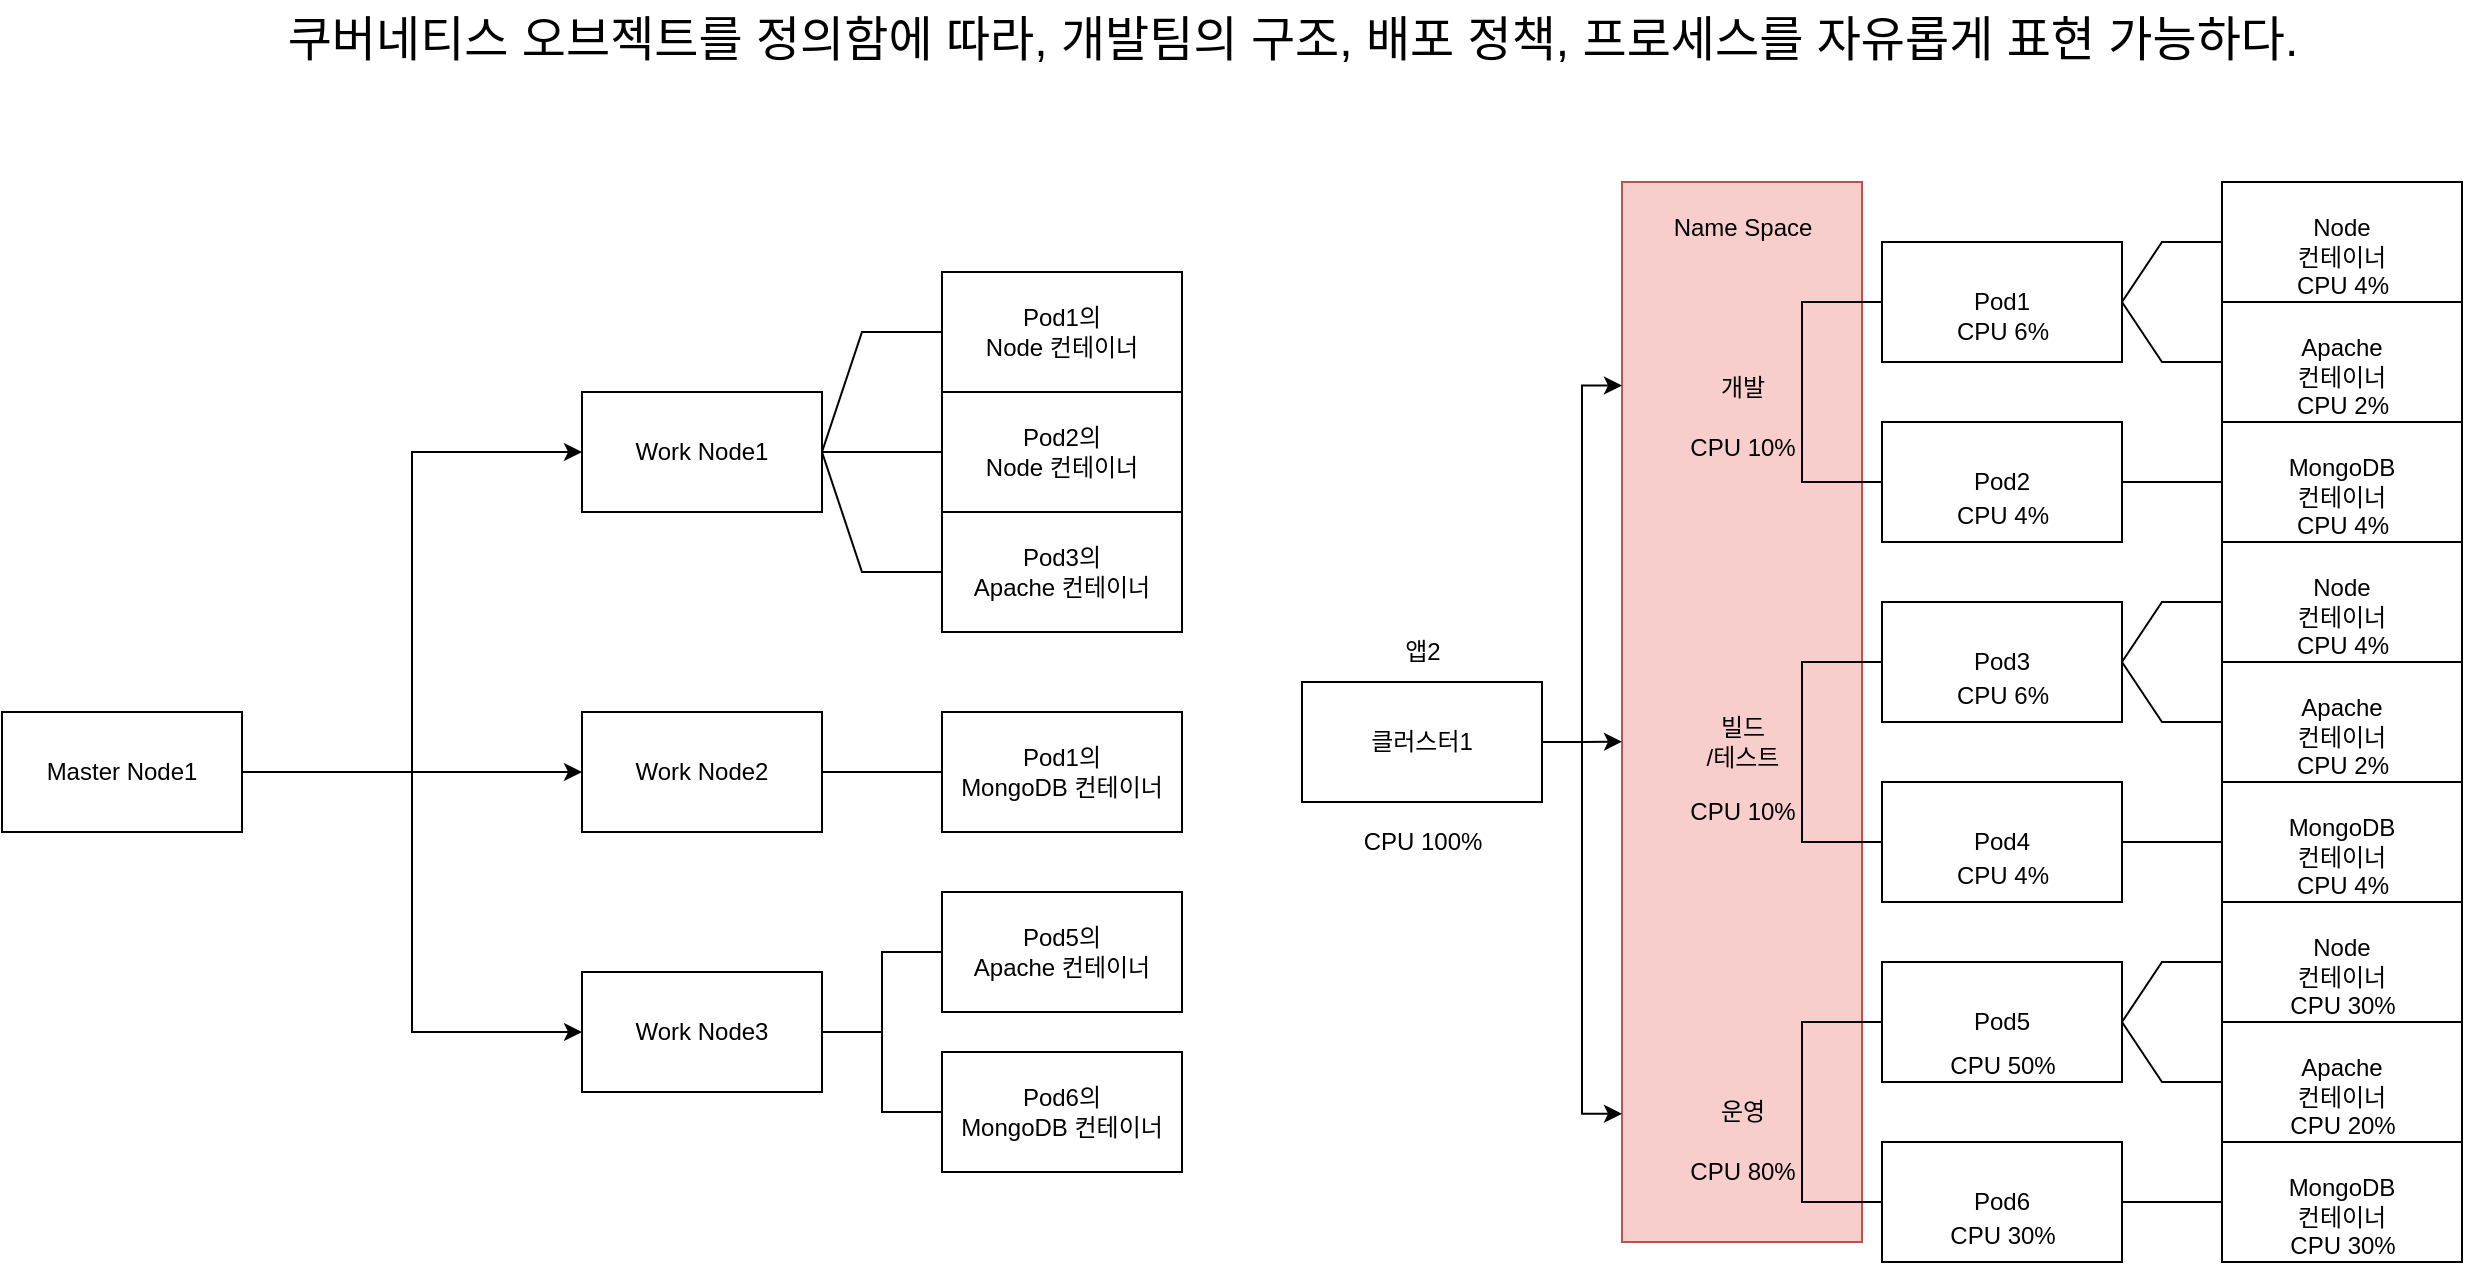 <mxfile version="22.1.11" type="github">
  <diagram name="페이지-1" id="B5OyfjskEJdqnIWNUgS6">
    <mxGraphModel dx="1618" dy="650" grid="1" gridSize="10" guides="1" tooltips="1" connect="1" arrows="1" fold="1" page="1" pageScale="1" pageWidth="827" pageHeight="1169" math="0" shadow="0">
      <root>
        <mxCell id="0" />
        <mxCell id="1" parent="0" />
        <mxCell id="EyhtXwN8njXN5byT3Yx3-49" value="" style="rounded=0;whiteSpace=wrap;html=1;fillColor=#f8cecc;strokeColor=#b85450;" parent="1" vertex="1">
          <mxGeometry x="520" y="311" width="120" height="530" as="geometry" />
        </mxCell>
        <mxCell id="EyhtXwN8njXN5byT3Yx3-50" value="클러스터1" style="whiteSpace=wrap;html=1;" parent="1" vertex="1">
          <mxGeometry x="360" y="561" width="120" height="60" as="geometry" />
        </mxCell>
        <mxCell id="EyhtXwN8njXN5byT3Yx3-51" value="Pod1" style="whiteSpace=wrap;html=1;" parent="1" vertex="1">
          <mxGeometry x="650" y="341" width="120" height="60" as="geometry" />
        </mxCell>
        <mxCell id="EyhtXwN8njXN5byT3Yx3-52" value="Pod3" style="whiteSpace=wrap;html=1;" parent="1" vertex="1">
          <mxGeometry x="650" y="521" width="120" height="60" as="geometry" />
        </mxCell>
        <mxCell id="EyhtXwN8njXN5byT3Yx3-53" value="Pod2" style="whiteSpace=wrap;html=1;" parent="1" vertex="1">
          <mxGeometry x="650" y="431" width="120" height="60" as="geometry" />
        </mxCell>
        <mxCell id="EyhtXwN8njXN5byT3Yx3-54" value="Pod4" style="whiteSpace=wrap;html=1;" parent="1" vertex="1">
          <mxGeometry x="650" y="611" width="120" height="60" as="geometry" />
        </mxCell>
        <mxCell id="EyhtXwN8njXN5byT3Yx3-55" value="Pod6" style="whiteSpace=wrap;html=1;" parent="1" vertex="1">
          <mxGeometry x="650" y="791" width="120" height="60" as="geometry" />
        </mxCell>
        <mxCell id="EyhtXwN8njXN5byT3Yx3-56" value="Pod5" style="whiteSpace=wrap;html=1;" parent="1" vertex="1">
          <mxGeometry x="650" y="701" width="120" height="60" as="geometry" />
        </mxCell>
        <mxCell id="EyhtXwN8njXN5byT3Yx3-57" value="" style="endArrow=none;html=1;rounded=0;" parent="1" edge="1">
          <mxGeometry width="50" height="50" relative="1" as="geometry">
            <mxPoint x="650" y="461" as="sourcePoint" />
            <mxPoint x="650" y="371" as="targetPoint" />
            <Array as="points">
              <mxPoint x="610" y="461" />
              <mxPoint x="610" y="371" />
            </Array>
          </mxGeometry>
        </mxCell>
        <mxCell id="EyhtXwN8njXN5byT3Yx3-58" value="개발" style="text;html=1;align=center;verticalAlign=middle;resizable=0;points=[];autosize=1;strokeColor=none;fillColor=none;" parent="1" vertex="1">
          <mxGeometry x="555" y="399" width="50" height="30" as="geometry" />
        </mxCell>
        <mxCell id="EyhtXwN8njXN5byT3Yx3-59" value="Name Space" style="text;html=1;align=center;verticalAlign=middle;resizable=0;points=[];autosize=1;strokeColor=none;fillColor=none;" parent="1" vertex="1">
          <mxGeometry x="535" y="319" width="90" height="30" as="geometry" />
        </mxCell>
        <mxCell id="EyhtXwN8njXN5byT3Yx3-60" value="" style="endArrow=none;html=1;rounded=0;" parent="1" edge="1">
          <mxGeometry width="50" height="50" relative="1" as="geometry">
            <mxPoint x="650" y="641" as="sourcePoint" />
            <mxPoint x="650" y="551" as="targetPoint" />
            <Array as="points">
              <mxPoint x="610" y="641" />
              <mxPoint x="610" y="551" />
            </Array>
          </mxGeometry>
        </mxCell>
        <mxCell id="EyhtXwN8njXN5byT3Yx3-61" value="" style="endArrow=none;html=1;rounded=0;" parent="1" edge="1">
          <mxGeometry width="50" height="50" relative="1" as="geometry">
            <mxPoint x="650" y="821" as="sourcePoint" />
            <mxPoint x="650" y="731" as="targetPoint" />
            <Array as="points">
              <mxPoint x="610" y="821" />
              <mxPoint x="610" y="731" />
            </Array>
          </mxGeometry>
        </mxCell>
        <mxCell id="EyhtXwN8njXN5byT3Yx3-62" value="빌드&lt;br&gt;/테스트" style="text;html=1;align=center;verticalAlign=middle;resizable=0;points=[];autosize=1;strokeColor=none;fillColor=none;" parent="1" vertex="1">
          <mxGeometry x="550" y="571" width="60" height="40" as="geometry" />
        </mxCell>
        <mxCell id="EyhtXwN8njXN5byT3Yx3-63" value="운영" style="text;html=1;align=center;verticalAlign=middle;resizable=0;points=[];autosize=1;strokeColor=none;fillColor=none;" parent="1" vertex="1">
          <mxGeometry x="555" y="761" width="50" height="30" as="geometry" />
        </mxCell>
        <mxCell id="EyhtXwN8njXN5byT3Yx3-64" value="Node&lt;br&gt;컨테이너" style="whiteSpace=wrap;html=1;" parent="1" vertex="1">
          <mxGeometry x="820" y="311" width="120" height="60" as="geometry" />
        </mxCell>
        <mxCell id="EyhtXwN8njXN5byT3Yx3-65" value="Apache&lt;br&gt;컨테이너" style="whiteSpace=wrap;html=1;" parent="1" vertex="1">
          <mxGeometry x="820" y="371" width="120" height="60" as="geometry" />
        </mxCell>
        <mxCell id="EyhtXwN8njXN5byT3Yx3-66" value="" style="endArrow=none;html=1;rounded=0;exitX=0;exitY=0.5;exitDx=0;exitDy=0;entryX=0;entryY=0.5;entryDx=0;entryDy=0;" parent="1" source="EyhtXwN8njXN5byT3Yx3-64" target="EyhtXwN8njXN5byT3Yx3-65" edge="1">
          <mxGeometry width="50" height="50" relative="1" as="geometry">
            <mxPoint x="860" y="511" as="sourcePoint" />
            <mxPoint x="790" y="411" as="targetPoint" />
            <Array as="points">
              <mxPoint x="790" y="341" />
              <mxPoint x="770" y="371" />
              <mxPoint x="790" y="401" />
            </Array>
          </mxGeometry>
        </mxCell>
        <mxCell id="EyhtXwN8njXN5byT3Yx3-67" value="" style="endArrow=none;html=1;rounded=0;entryX=1;entryY=0.5;entryDx=0;entryDy=0;" parent="1" target="EyhtXwN8njXN5byT3Yx3-53" edge="1">
          <mxGeometry width="50" height="50" relative="1" as="geometry">
            <mxPoint x="820" y="461" as="sourcePoint" />
            <mxPoint x="880" y="531" as="targetPoint" />
          </mxGeometry>
        </mxCell>
        <mxCell id="EyhtXwN8njXN5byT3Yx3-68" value="MongoDB&lt;br&gt;컨테이너" style="whiteSpace=wrap;html=1;" parent="1" vertex="1">
          <mxGeometry x="820" y="431" width="120" height="60" as="geometry" />
        </mxCell>
        <mxCell id="EyhtXwN8njXN5byT3Yx3-69" value="Node&lt;br&gt;컨테이너" style="whiteSpace=wrap;html=1;" parent="1" vertex="1">
          <mxGeometry x="820" y="491" width="120" height="60" as="geometry" />
        </mxCell>
        <mxCell id="EyhtXwN8njXN5byT3Yx3-70" value="Apache&lt;br&gt;컨테이너" style="whiteSpace=wrap;html=1;" parent="1" vertex="1">
          <mxGeometry x="820" y="551" width="120" height="60" as="geometry" />
        </mxCell>
        <mxCell id="EyhtXwN8njXN5byT3Yx3-71" value="" style="endArrow=none;html=1;rounded=0;exitX=0;exitY=0.5;exitDx=0;exitDy=0;entryX=0;entryY=0.5;entryDx=0;entryDy=0;" parent="1" source="EyhtXwN8njXN5byT3Yx3-69" target="EyhtXwN8njXN5byT3Yx3-70" edge="1">
          <mxGeometry width="50" height="50" relative="1" as="geometry">
            <mxPoint x="860" y="691" as="sourcePoint" />
            <mxPoint x="790" y="591" as="targetPoint" />
            <Array as="points">
              <mxPoint x="790" y="521" />
              <mxPoint x="770" y="551" />
              <mxPoint x="790" y="581" />
            </Array>
          </mxGeometry>
        </mxCell>
        <mxCell id="EyhtXwN8njXN5byT3Yx3-72" value="" style="endArrow=none;html=1;rounded=0;entryX=1;entryY=0.5;entryDx=0;entryDy=0;" parent="1" edge="1">
          <mxGeometry width="50" height="50" relative="1" as="geometry">
            <mxPoint x="820" y="641" as="sourcePoint" />
            <mxPoint x="770" y="641" as="targetPoint" />
          </mxGeometry>
        </mxCell>
        <mxCell id="EyhtXwN8njXN5byT3Yx3-73" value="MongoDB&lt;br&gt;컨테이너" style="whiteSpace=wrap;html=1;" parent="1" vertex="1">
          <mxGeometry x="820" y="611" width="120" height="60" as="geometry" />
        </mxCell>
        <mxCell id="EyhtXwN8njXN5byT3Yx3-74" value="Node&lt;br&gt;컨테이너" style="whiteSpace=wrap;html=1;" parent="1" vertex="1">
          <mxGeometry x="820" y="671" width="120" height="60" as="geometry" />
        </mxCell>
        <mxCell id="EyhtXwN8njXN5byT3Yx3-75" value="Apache&lt;br&gt;컨테이너" style="whiteSpace=wrap;html=1;" parent="1" vertex="1">
          <mxGeometry x="820" y="731" width="120" height="60" as="geometry" />
        </mxCell>
        <mxCell id="EyhtXwN8njXN5byT3Yx3-76" value="" style="endArrow=none;html=1;rounded=0;exitX=0;exitY=0.5;exitDx=0;exitDy=0;entryX=0;entryY=0.5;entryDx=0;entryDy=0;" parent="1" source="EyhtXwN8njXN5byT3Yx3-74" target="EyhtXwN8njXN5byT3Yx3-75" edge="1">
          <mxGeometry width="50" height="50" relative="1" as="geometry">
            <mxPoint x="860" y="871" as="sourcePoint" />
            <mxPoint x="790" y="771" as="targetPoint" />
            <Array as="points">
              <mxPoint x="790" y="701" />
              <mxPoint x="770" y="731" />
              <mxPoint x="790" y="761" />
            </Array>
          </mxGeometry>
        </mxCell>
        <mxCell id="EyhtXwN8njXN5byT3Yx3-77" value="" style="endArrow=none;html=1;rounded=0;entryX=1;entryY=0.5;entryDx=0;entryDy=0;" parent="1" edge="1">
          <mxGeometry width="50" height="50" relative="1" as="geometry">
            <mxPoint x="820" y="821" as="sourcePoint" />
            <mxPoint x="770" y="821" as="targetPoint" />
          </mxGeometry>
        </mxCell>
        <mxCell id="EyhtXwN8njXN5byT3Yx3-78" value="MongoDB&lt;br&gt;컨테이너" style="whiteSpace=wrap;html=1;" parent="1" vertex="1">
          <mxGeometry x="820" y="791" width="120" height="60" as="geometry" />
        </mxCell>
        <mxCell id="EyhtXwN8njXN5byT3Yx3-79" style="edgeStyle=orthogonalEdgeStyle;rounded=0;orthogonalLoop=1;jettySize=auto;html=1;entryX=0;entryY=0.192;entryDx=0;entryDy=0;entryPerimeter=0;" parent="1" source="EyhtXwN8njXN5byT3Yx3-50" target="EyhtXwN8njXN5byT3Yx3-49" edge="1">
          <mxGeometry relative="1" as="geometry" />
        </mxCell>
        <mxCell id="EyhtXwN8njXN5byT3Yx3-80" style="edgeStyle=orthogonalEdgeStyle;rounded=0;orthogonalLoop=1;jettySize=auto;html=1;entryX=0;entryY=0.528;entryDx=0;entryDy=0;entryPerimeter=0;" parent="1" source="EyhtXwN8njXN5byT3Yx3-50" target="EyhtXwN8njXN5byT3Yx3-49" edge="1">
          <mxGeometry relative="1" as="geometry" />
        </mxCell>
        <mxCell id="EyhtXwN8njXN5byT3Yx3-81" style="edgeStyle=orthogonalEdgeStyle;rounded=0;orthogonalLoop=1;jettySize=auto;html=1;entryX=0;entryY=0.879;entryDx=0;entryDy=0;entryPerimeter=0;" parent="1" source="EyhtXwN8njXN5byT3Yx3-50" target="EyhtXwN8njXN5byT3Yx3-49" edge="1">
          <mxGeometry relative="1" as="geometry" />
        </mxCell>
        <mxCell id="EyhtXwN8njXN5byT3Yx3-82" value="앱2" style="text;html=1;align=center;verticalAlign=middle;resizable=0;points=[];autosize=1;strokeColor=none;fillColor=none;" parent="1" vertex="1">
          <mxGeometry x="400" y="531" width="40" height="30" as="geometry" />
        </mxCell>
        <mxCell id="EyhtXwN8njXN5byT3Yx3-84" value="CPU 100%" style="text;html=1;align=center;verticalAlign=middle;resizable=0;points=[];autosize=1;strokeColor=none;fillColor=none;" parent="1" vertex="1">
          <mxGeometry x="380" y="626" width="80" height="30" as="geometry" />
        </mxCell>
        <mxCell id="EyhtXwN8njXN5byT3Yx3-85" value="CPU 10%" style="text;html=1;align=center;verticalAlign=middle;resizable=0;points=[];autosize=1;strokeColor=none;fillColor=none;" parent="1" vertex="1">
          <mxGeometry x="540" y="429" width="80" height="30" as="geometry" />
        </mxCell>
        <mxCell id="EyhtXwN8njXN5byT3Yx3-86" value="CPU 10%" style="text;html=1;align=center;verticalAlign=middle;resizable=0;points=[];autosize=1;strokeColor=none;fillColor=none;" parent="1" vertex="1">
          <mxGeometry x="540" y="611" width="80" height="30" as="geometry" />
        </mxCell>
        <mxCell id="EyhtXwN8njXN5byT3Yx3-87" value="CPU 80%" style="text;html=1;align=center;verticalAlign=middle;resizable=0;points=[];autosize=1;strokeColor=none;fillColor=none;" parent="1" vertex="1">
          <mxGeometry x="540" y="791" width="80" height="30" as="geometry" />
        </mxCell>
        <mxCell id="EyhtXwN8njXN5byT3Yx3-88" value="CPU 6%" style="text;html=1;align=center;verticalAlign=middle;resizable=0;points=[];autosize=1;strokeColor=none;fillColor=none;" parent="1" vertex="1">
          <mxGeometry x="675" y="371" width="70" height="30" as="geometry" />
        </mxCell>
        <mxCell id="EyhtXwN8njXN5byT3Yx3-89" value="CPU 4%" style="text;html=1;align=center;verticalAlign=middle;resizable=0;points=[];autosize=1;strokeColor=none;fillColor=none;" parent="1" vertex="1">
          <mxGeometry x="675" y="463" width="70" height="30" as="geometry" />
        </mxCell>
        <mxCell id="EyhtXwN8njXN5byT3Yx3-90" value="CPU 4%" style="text;html=1;align=center;verticalAlign=middle;resizable=0;points=[];autosize=1;strokeColor=none;fillColor=none;" parent="1" vertex="1">
          <mxGeometry x="845" y="348" width="70" height="30" as="geometry" />
        </mxCell>
        <mxCell id="EyhtXwN8njXN5byT3Yx3-91" value="CPU 2%" style="text;html=1;align=center;verticalAlign=middle;resizable=0;points=[];autosize=1;strokeColor=none;fillColor=none;" parent="1" vertex="1">
          <mxGeometry x="845" y="408" width="70" height="30" as="geometry" />
        </mxCell>
        <mxCell id="EyhtXwN8njXN5byT3Yx3-92" value="CPU 4%" style="text;html=1;align=center;verticalAlign=middle;resizable=0;points=[];autosize=1;strokeColor=none;fillColor=none;" parent="1" vertex="1">
          <mxGeometry x="845" y="468" width="70" height="30" as="geometry" />
        </mxCell>
        <mxCell id="EyhtXwN8njXN5byT3Yx3-93" value="CPU 6%" style="text;html=1;align=center;verticalAlign=middle;resizable=0;points=[];autosize=1;strokeColor=none;fillColor=none;" parent="1" vertex="1">
          <mxGeometry x="675" y="553" width="70" height="30" as="geometry" />
        </mxCell>
        <mxCell id="EyhtXwN8njXN5byT3Yx3-94" value="CPU 4%" style="text;html=1;align=center;verticalAlign=middle;resizable=0;points=[];autosize=1;strokeColor=none;fillColor=none;" parent="1" vertex="1">
          <mxGeometry x="675" y="643" width="70" height="30" as="geometry" />
        </mxCell>
        <mxCell id="EyhtXwN8njXN5byT3Yx3-95" value="CPU 4%" style="text;html=1;align=center;verticalAlign=middle;resizable=0;points=[];autosize=1;strokeColor=none;fillColor=none;" parent="1" vertex="1">
          <mxGeometry x="845" y="528" width="70" height="30" as="geometry" />
        </mxCell>
        <mxCell id="EyhtXwN8njXN5byT3Yx3-96" value="CPU 2%" style="text;html=1;align=center;verticalAlign=middle;resizable=0;points=[];autosize=1;strokeColor=none;fillColor=none;" parent="1" vertex="1">
          <mxGeometry x="845" y="588" width="70" height="30" as="geometry" />
        </mxCell>
        <mxCell id="EyhtXwN8njXN5byT3Yx3-97" value="CPU 4%" style="text;html=1;align=center;verticalAlign=middle;resizable=0;points=[];autosize=1;strokeColor=none;fillColor=none;" parent="1" vertex="1">
          <mxGeometry x="845" y="648" width="70" height="30" as="geometry" />
        </mxCell>
        <mxCell id="EyhtXwN8njXN5byT3Yx3-98" value="CPU 50%" style="text;html=1;align=center;verticalAlign=middle;resizable=0;points=[];autosize=1;strokeColor=none;fillColor=none;" parent="1" vertex="1">
          <mxGeometry x="670" y="738" width="80" height="30" as="geometry" />
        </mxCell>
        <mxCell id="EyhtXwN8njXN5byT3Yx3-99" value="CPU 30%" style="text;html=1;align=center;verticalAlign=middle;resizable=0;points=[];autosize=1;strokeColor=none;fillColor=none;" parent="1" vertex="1">
          <mxGeometry x="670" y="823" width="80" height="30" as="geometry" />
        </mxCell>
        <mxCell id="EyhtXwN8njXN5byT3Yx3-100" value="CPU 30%" style="text;html=1;align=center;verticalAlign=middle;resizable=0;points=[];autosize=1;strokeColor=none;fillColor=none;" parent="1" vertex="1">
          <mxGeometry x="840" y="708" width="80" height="30" as="geometry" />
        </mxCell>
        <mxCell id="EyhtXwN8njXN5byT3Yx3-101" value="CPU 20%" style="text;html=1;align=center;verticalAlign=middle;resizable=0;points=[];autosize=1;strokeColor=none;fillColor=none;" parent="1" vertex="1">
          <mxGeometry x="840" y="768" width="80" height="30" as="geometry" />
        </mxCell>
        <mxCell id="EyhtXwN8njXN5byT3Yx3-102" value="CPU 30%" style="text;html=1;align=center;verticalAlign=middle;resizable=0;points=[];autosize=1;strokeColor=none;fillColor=none;" parent="1" vertex="1">
          <mxGeometry x="840" y="828" width="80" height="30" as="geometry" />
        </mxCell>
        <mxCell id="rrnAhwr2PXYCzn8JFYX0-18" style="edgeStyle=orthogonalEdgeStyle;rounded=0;orthogonalLoop=1;jettySize=auto;html=1;entryX=0;entryY=0.5;entryDx=0;entryDy=0;" edge="1" parent="1" source="rrnAhwr2PXYCzn8JFYX0-1" target="rrnAhwr2PXYCzn8JFYX0-2">
          <mxGeometry relative="1" as="geometry" />
        </mxCell>
        <mxCell id="rrnAhwr2PXYCzn8JFYX0-19" style="edgeStyle=orthogonalEdgeStyle;rounded=0;orthogonalLoop=1;jettySize=auto;html=1;entryX=0;entryY=0.5;entryDx=0;entryDy=0;" edge="1" parent="1" source="rrnAhwr2PXYCzn8JFYX0-1" target="rrnAhwr2PXYCzn8JFYX0-3">
          <mxGeometry relative="1" as="geometry" />
        </mxCell>
        <mxCell id="rrnAhwr2PXYCzn8JFYX0-20" style="edgeStyle=orthogonalEdgeStyle;rounded=0;orthogonalLoop=1;jettySize=auto;html=1;entryX=0;entryY=0.5;entryDx=0;entryDy=0;" edge="1" parent="1" source="rrnAhwr2PXYCzn8JFYX0-1" target="rrnAhwr2PXYCzn8JFYX0-4">
          <mxGeometry relative="1" as="geometry" />
        </mxCell>
        <mxCell id="rrnAhwr2PXYCzn8JFYX0-1" value="Master Node1" style="whiteSpace=wrap;html=1;" vertex="1" parent="1">
          <mxGeometry x="-290" y="576" width="120" height="60" as="geometry" />
        </mxCell>
        <mxCell id="rrnAhwr2PXYCzn8JFYX0-2" value="Work Node1" style="whiteSpace=wrap;html=1;" vertex="1" parent="1">
          <mxGeometry y="416" width="120" height="60" as="geometry" />
        </mxCell>
        <mxCell id="rrnAhwr2PXYCzn8JFYX0-13" style="rounded=0;orthogonalLoop=1;jettySize=auto;html=1;entryX=0;entryY=0.5;entryDx=0;entryDy=0;horizontal=1;strokeColor=default;startArrow=none;startFill=0;endArrow=none;endFill=0;" edge="1" parent="1" source="rrnAhwr2PXYCzn8JFYX0-3" target="rrnAhwr2PXYCzn8JFYX0-12">
          <mxGeometry relative="1" as="geometry" />
        </mxCell>
        <mxCell id="rrnAhwr2PXYCzn8JFYX0-3" value="Work Node2" style="whiteSpace=wrap;html=1;" vertex="1" parent="1">
          <mxGeometry y="576" width="120" height="60" as="geometry" />
        </mxCell>
        <mxCell id="rrnAhwr2PXYCzn8JFYX0-15" style="edgeStyle=orthogonalEdgeStyle;rounded=0;orthogonalLoop=1;jettySize=auto;html=1;entryX=0;entryY=0.5;entryDx=0;entryDy=0;endArrow=none;endFill=0;" edge="1" parent="1" source="rrnAhwr2PXYCzn8JFYX0-4" target="rrnAhwr2PXYCzn8JFYX0-14">
          <mxGeometry relative="1" as="geometry" />
        </mxCell>
        <mxCell id="rrnAhwr2PXYCzn8JFYX0-17" style="edgeStyle=orthogonalEdgeStyle;rounded=0;orthogonalLoop=1;jettySize=auto;html=1;entryX=0;entryY=0.5;entryDx=0;entryDy=0;endArrow=none;endFill=0;" edge="1" parent="1" source="rrnAhwr2PXYCzn8JFYX0-4" target="rrnAhwr2PXYCzn8JFYX0-16">
          <mxGeometry relative="1" as="geometry" />
        </mxCell>
        <mxCell id="rrnAhwr2PXYCzn8JFYX0-4" value="Work Node3" style="whiteSpace=wrap;html=1;" vertex="1" parent="1">
          <mxGeometry y="706" width="120" height="60" as="geometry" />
        </mxCell>
        <mxCell id="rrnAhwr2PXYCzn8JFYX0-5" value="" style="endArrow=none;html=1;rounded=0;entryX=0;entryY=0.5;entryDx=0;entryDy=0;exitX=0;exitY=0.5;exitDx=0;exitDy=0;" edge="1" parent="1" source="rrnAhwr2PXYCzn8JFYX0-9" target="rrnAhwr2PXYCzn8JFYX0-6">
          <mxGeometry width="50" height="50" relative="1" as="geometry">
            <mxPoint x="170" y="456" as="sourcePoint" />
            <mxPoint x="180" y="416" as="targetPoint" />
            <Array as="points">
              <mxPoint x="140" y="506" />
              <mxPoint x="120" y="446" />
              <mxPoint x="140" y="386" />
            </Array>
          </mxGeometry>
        </mxCell>
        <mxCell id="rrnAhwr2PXYCzn8JFYX0-6" value="Pod1의&lt;br&gt;Node 컨테이너" style="whiteSpace=wrap;html=1;" vertex="1" parent="1">
          <mxGeometry x="180" y="356" width="120" height="60" as="geometry" />
        </mxCell>
        <mxCell id="rrnAhwr2PXYCzn8JFYX0-7" value="Pod2의&lt;br&gt;Node 컨테이너" style="whiteSpace=wrap;html=1;" vertex="1" parent="1">
          <mxGeometry x="180" y="416" width="120" height="60" as="geometry" />
        </mxCell>
        <mxCell id="rrnAhwr2PXYCzn8JFYX0-9" value="Pod3의&lt;br&gt;Apache 컨테이너" style="whiteSpace=wrap;html=1;" vertex="1" parent="1">
          <mxGeometry x="180" y="476" width="120" height="60" as="geometry" />
        </mxCell>
        <mxCell id="rrnAhwr2PXYCzn8JFYX0-11" value="" style="endArrow=none;html=1;rounded=0;entryX=0;entryY=0.5;entryDx=0;entryDy=0;" edge="1" parent="1" target="rrnAhwr2PXYCzn8JFYX0-7">
          <mxGeometry width="50" height="50" relative="1" as="geometry">
            <mxPoint x="120" y="446" as="sourcePoint" />
            <mxPoint x="170" y="396" as="targetPoint" />
          </mxGeometry>
        </mxCell>
        <mxCell id="rrnAhwr2PXYCzn8JFYX0-12" value="Pod1의&lt;br&gt;MongoDB 컨테이너" style="whiteSpace=wrap;html=1;" vertex="1" parent="1">
          <mxGeometry x="180" y="576" width="120" height="60" as="geometry" />
        </mxCell>
        <mxCell id="rrnAhwr2PXYCzn8JFYX0-14" value="Pod5의&lt;br&gt;Apache 컨테이너" style="whiteSpace=wrap;html=1;" vertex="1" parent="1">
          <mxGeometry x="180" y="666" width="120" height="60" as="geometry" />
        </mxCell>
        <mxCell id="rrnAhwr2PXYCzn8JFYX0-16" value="Pod6의&lt;br&gt;MongoDB 컨테이너" style="whiteSpace=wrap;html=1;" vertex="1" parent="1">
          <mxGeometry x="180" y="746" width="120" height="60" as="geometry" />
        </mxCell>
        <mxCell id="rrnAhwr2PXYCzn8JFYX0-21" value="쿠버네티스 오브젝트를 정의함에 따라, 개발팀의 구조, 배포 정책, 프로세스를 자유롭게 표현 가능하다." style="text;html=1;align=center;verticalAlign=middle;resizable=0;points=[];autosize=1;strokeColor=none;fillColor=none;fontSize=24;" vertex="1" parent="1">
          <mxGeometry x="-200" y="220" width="1110" height="40" as="geometry" />
        </mxCell>
      </root>
    </mxGraphModel>
  </diagram>
</mxfile>
